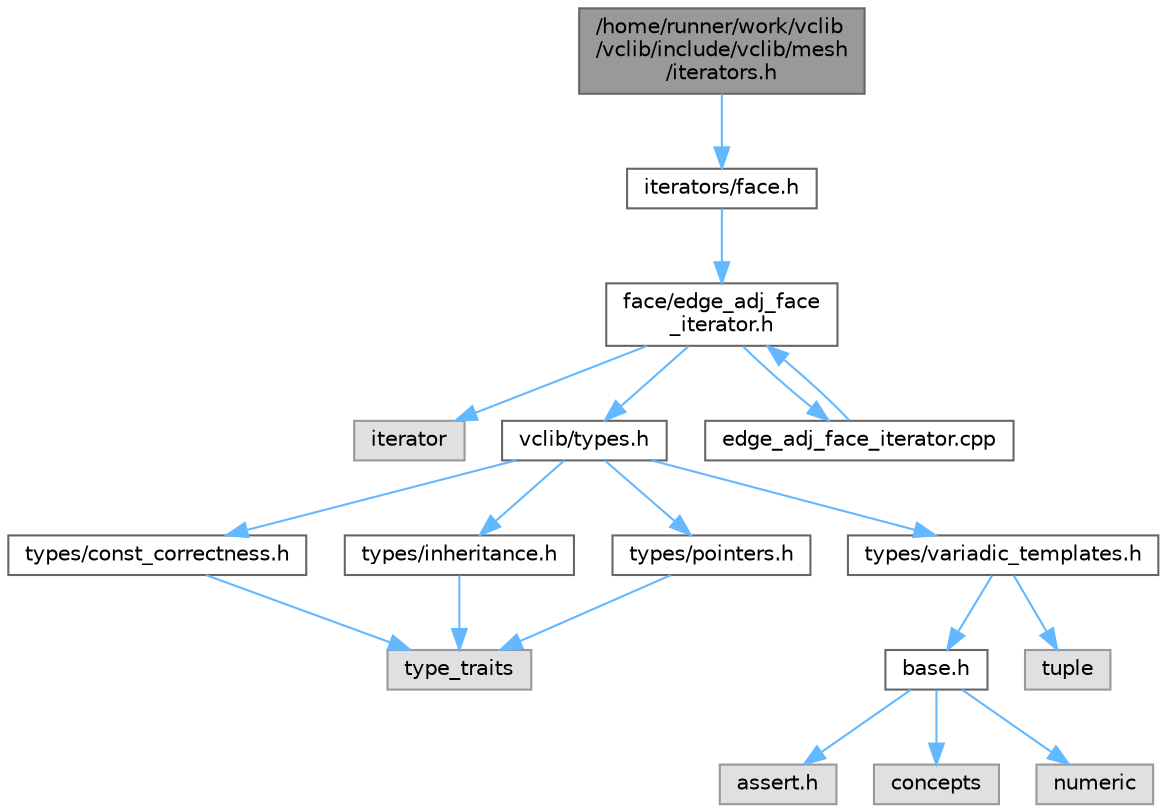 digraph "/home/runner/work/vclib/vclib/include/vclib/mesh/iterators.h"
{
 // LATEX_PDF_SIZE
  bgcolor="transparent";
  edge [fontname=Helvetica,fontsize=10,labelfontname=Helvetica,labelfontsize=10];
  node [fontname=Helvetica,fontsize=10,shape=box,height=0.2,width=0.4];
  Node1 [label="/home/runner/work/vclib\l/vclib/include/vclib/mesh\l/iterators.h",height=0.2,width=0.4,color="gray40", fillcolor="grey60", style="filled", fontcolor="black",tooltip=" "];
  Node1 -> Node2 [color="steelblue1",style="solid"];
  Node2 [label="iterators/face.h",height=0.2,width=0.4,color="grey40", fillcolor="white", style="filled",URL="$mesh_2iterators_2face_8h.html",tooltip=" "];
  Node2 -> Node3 [color="steelblue1",style="solid"];
  Node3 [label="face/edge_adj_face\l_iterator.h",height=0.2,width=0.4,color="grey40", fillcolor="white", style="filled",URL="$edge__adj__face__iterator_8h.html",tooltip=" "];
  Node3 -> Node4 [color="steelblue1",style="solid"];
  Node4 [label="iterator",height=0.2,width=0.4,color="grey60", fillcolor="#E0E0E0", style="filled",tooltip=" "];
  Node3 -> Node5 [color="steelblue1",style="solid"];
  Node5 [label="vclib/types.h",height=0.2,width=0.4,color="grey40", fillcolor="white", style="filled",URL="$types_8h.html",tooltip=" "];
  Node5 -> Node6 [color="steelblue1",style="solid"];
  Node6 [label="types/const_correctness.h",height=0.2,width=0.4,color="grey40", fillcolor="white", style="filled",URL="$types_2const__correctness_8h.html",tooltip=" "];
  Node6 -> Node7 [color="steelblue1",style="solid"];
  Node7 [label="type_traits",height=0.2,width=0.4,color="grey60", fillcolor="#E0E0E0", style="filled",tooltip=" "];
  Node5 -> Node8 [color="steelblue1",style="solid"];
  Node8 [label="types/inheritance.h",height=0.2,width=0.4,color="grey40", fillcolor="white", style="filled",URL="$inheritance_8h.html",tooltip=" "];
  Node8 -> Node7 [color="steelblue1",style="solid"];
  Node5 -> Node9 [color="steelblue1",style="solid"];
  Node9 [label="types/pointers.h",height=0.2,width=0.4,color="grey40", fillcolor="white", style="filled",URL="$types_2pointers_8h.html",tooltip=" "];
  Node9 -> Node7 [color="steelblue1",style="solid"];
  Node5 -> Node10 [color="steelblue1",style="solid"];
  Node10 [label="types/variadic_templates.h",height=0.2,width=0.4,color="grey40", fillcolor="white", style="filled",URL="$variadic__templates_8h.html",tooltip=" "];
  Node10 -> Node11 [color="steelblue1",style="solid"];
  Node11 [label="base.h",height=0.2,width=0.4,color="grey40", fillcolor="white", style="filled",URL="$types_2base_8h.html",tooltip=" "];
  Node11 -> Node12 [color="steelblue1",style="solid"];
  Node12 [label="assert.h",height=0.2,width=0.4,color="grey60", fillcolor="#E0E0E0", style="filled",tooltip=" "];
  Node11 -> Node13 [color="steelblue1",style="solid"];
  Node13 [label="concepts",height=0.2,width=0.4,color="grey60", fillcolor="#E0E0E0", style="filled",tooltip=" "];
  Node11 -> Node14 [color="steelblue1",style="solid"];
  Node14 [label="numeric",height=0.2,width=0.4,color="grey60", fillcolor="#E0E0E0", style="filled",tooltip=" "];
  Node10 -> Node15 [color="steelblue1",style="solid"];
  Node15 [label="tuple",height=0.2,width=0.4,color="grey60", fillcolor="#E0E0E0", style="filled",tooltip=" "];
  Node3 -> Node16 [color="steelblue1",style="solid"];
  Node16 [label="edge_adj_face_iterator.cpp",height=0.2,width=0.4,color="grey40", fillcolor="white", style="filled",URL="$edge__adj__face__iterator_8cpp.html",tooltip=" "];
  Node16 -> Node3 [color="steelblue1",style="solid"];
}
